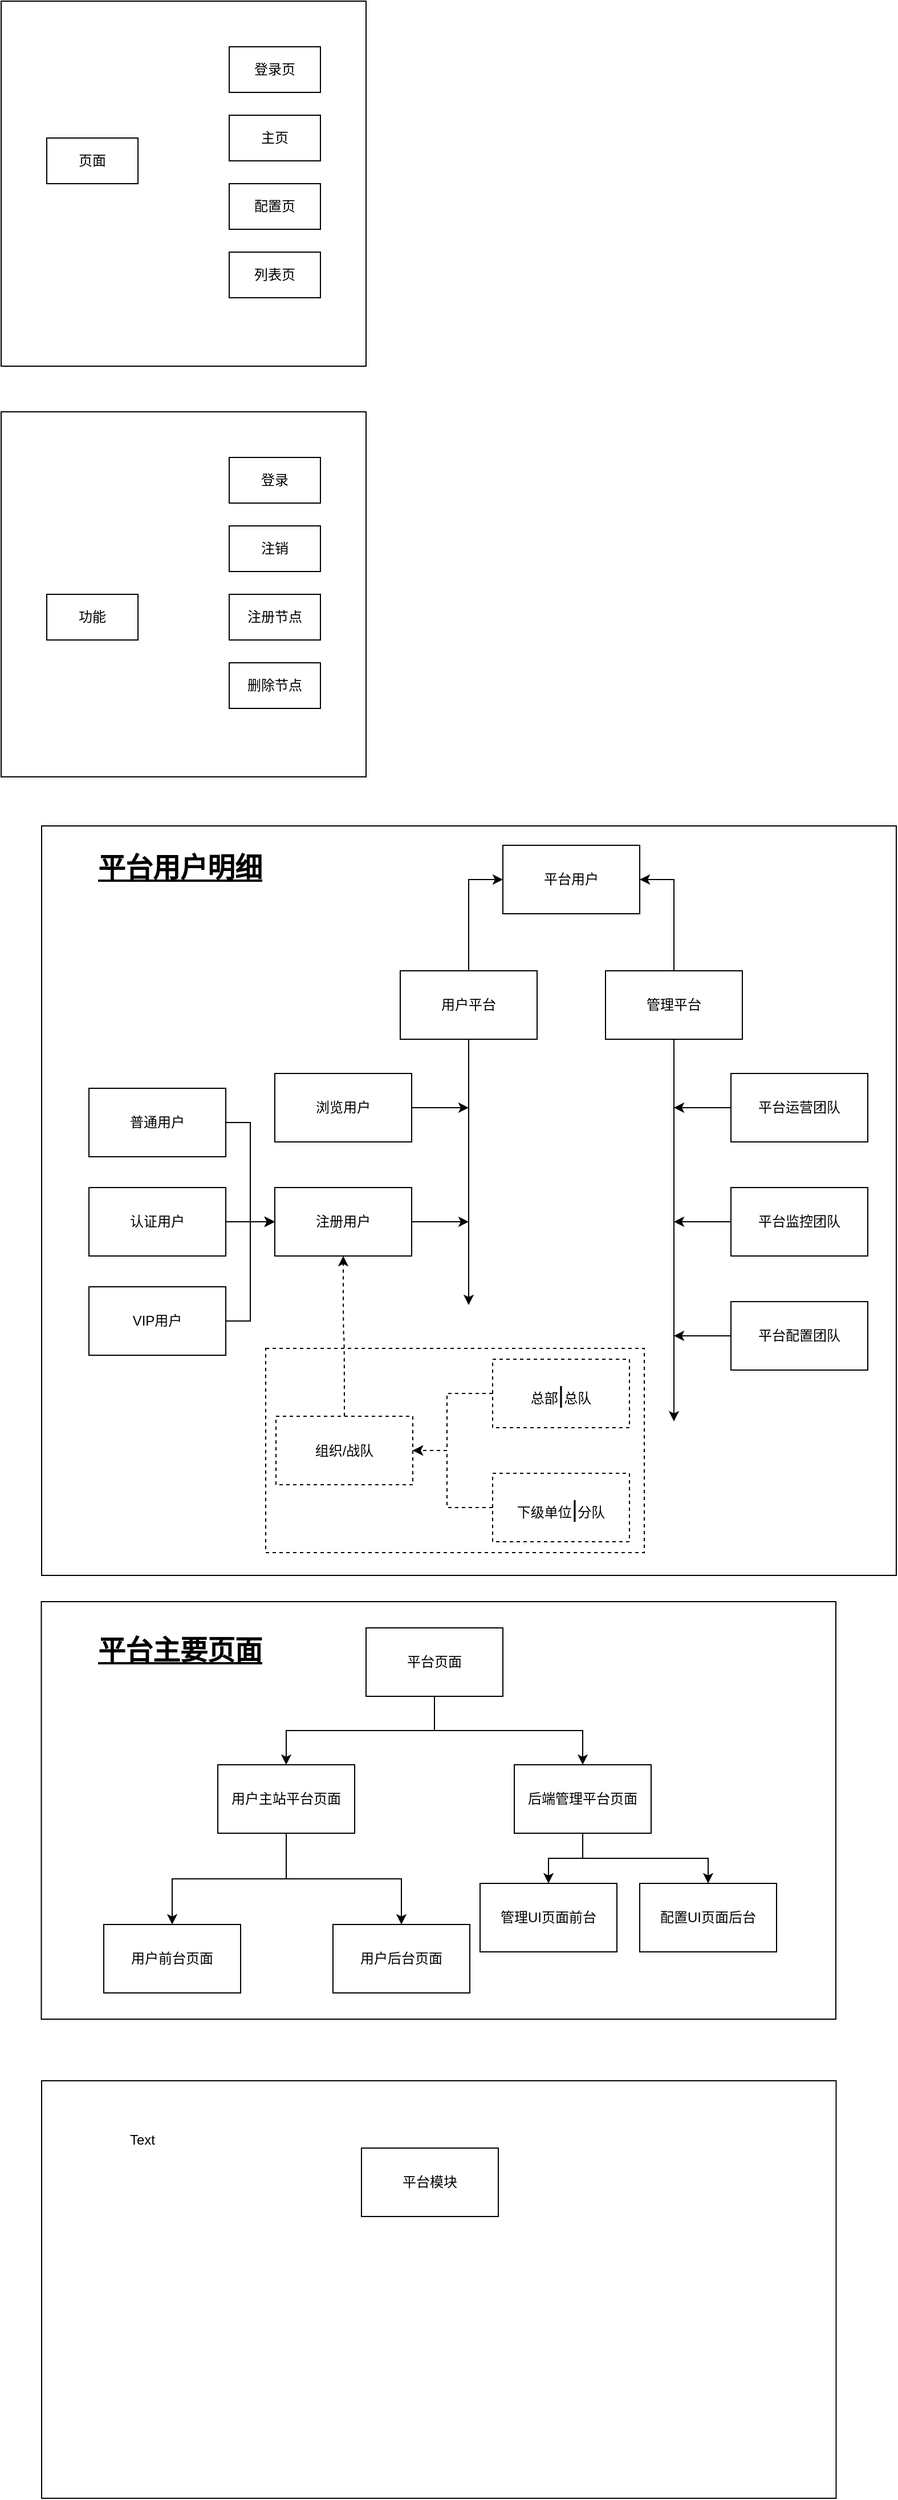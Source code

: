 <mxfile version="20.3.0" type="device"><diagram id="0DQFvvIyCcvc1jp5ZEeW" name="第 1 页"><mxGraphModel dx="1264" dy="633" grid="0" gridSize="10" guides="1" tooltips="1" connect="1" arrows="1" fold="1" page="1" pageScale="1" pageWidth="5500" pageHeight="5500" math="0" shadow="0"><root><mxCell id="0"/><mxCell id="1" parent="0"/><mxCell id="8VWyutqRf-sVDmm4FMnL-65" value="" style="rounded=0;whiteSpace=wrap;html=1;fillColor=none;" parent="1" vertex="1"><mxGeometry x="75.25" y="1483" width="696.75" height="366" as="geometry"/></mxCell><mxCell id="8VWyutqRf-sVDmm4FMnL-53" value="" style="rounded=0;whiteSpace=wrap;html=1;dashed=1;fillColor=none;" parent="1" vertex="1"><mxGeometry x="272" y="1261" width="332" height="179" as="geometry"/></mxCell><mxCell id="8VWyutqRf-sVDmm4FMnL-54" value="" style="rounded=0;whiteSpace=wrap;html=1;fillColor=none;" parent="1" vertex="1"><mxGeometry x="75.5" y="803" width="749.5" height="657" as="geometry"/></mxCell><mxCell id="r_hynLRIS7Jt0g9dWzzB-1" value="登录页" style="rounded=0;whiteSpace=wrap;html=1;" parent="1" vertex="1"><mxGeometry x="240" y="120" width="80" height="40" as="geometry"/></mxCell><mxCell id="r_hynLRIS7Jt0g9dWzzB-3" value="配置页" style="rounded=0;whiteSpace=wrap;html=1;" parent="1" vertex="1"><mxGeometry x="240" y="240" width="80" height="40" as="geometry"/></mxCell><mxCell id="r_hynLRIS7Jt0g9dWzzB-4" value="主页" style="rounded=0;whiteSpace=wrap;html=1;" parent="1" vertex="1"><mxGeometry x="240" y="180" width="80" height="40" as="geometry"/></mxCell><mxCell id="r_hynLRIS7Jt0g9dWzzB-5" value="列表页" style="rounded=0;whiteSpace=wrap;html=1;" parent="1" vertex="1"><mxGeometry x="240" y="300" width="80" height="40" as="geometry"/></mxCell><mxCell id="r_hynLRIS7Jt0g9dWzzB-6" value="页面" style="rounded=0;whiteSpace=wrap;html=1;" parent="1" vertex="1"><mxGeometry x="80" y="200" width="80" height="40" as="geometry"/></mxCell><mxCell id="r_hynLRIS7Jt0g9dWzzB-7" value="功能" style="rounded=0;whiteSpace=wrap;html=1;" parent="1" vertex="1"><mxGeometry x="80" y="600" width="80" height="40" as="geometry"/></mxCell><mxCell id="r_hynLRIS7Jt0g9dWzzB-8" value="" style="rounded=0;whiteSpace=wrap;html=1;fillColor=none;" parent="1" vertex="1"><mxGeometry x="40" y="80" width="320" height="320" as="geometry"/></mxCell><mxCell id="r_hynLRIS7Jt0g9dWzzB-9" value="登录&lt;span style=&quot;color: rgba(0, 0, 0, 0); font-family: monospace; font-size: 0px; text-align: start;&quot;&gt;%3CmxGraphModel%3E%3Croot%3E%3CmxCell%20id%3D%220%22%2F%3E%3CmxCell%20id%3D%221%22%20parent%3D%220%22%2F%3E%3CmxCell%20id%3D%222%22%20value%3D%22%E7%99%BB%E5%BD%95%E9%A1%B5%22%20style%3D%22rounded%3D0%3BwhiteSpace%3Dwrap%3Bhtml%3D1%3B%22%20vertex%3D%221%22%20parent%3D%221%22%3E%3CmxGeometry%20x%3D%22240%22%20y%3D%22120%22%20width%3D%2280%22%20height%3D%2240%22%20as%3D%22geometry%22%2F%3E%3C%2FmxCell%3E%3C%2Froot%3E%3C%2FmxGraphModel%3E&lt;/span&gt;" style="rounded=0;whiteSpace=wrap;html=1;" parent="1" vertex="1"><mxGeometry x="240" y="480" width="80" height="40" as="geometry"/></mxCell><mxCell id="r_hynLRIS7Jt0g9dWzzB-10" value="注销" style="rounded=0;whiteSpace=wrap;html=1;" parent="1" vertex="1"><mxGeometry x="240" y="540" width="80" height="40" as="geometry"/></mxCell><mxCell id="r_hynLRIS7Jt0g9dWzzB-11" value="注册节点" style="rounded=0;whiteSpace=wrap;html=1;" parent="1" vertex="1"><mxGeometry x="240" y="600" width="80" height="40" as="geometry"/></mxCell><mxCell id="r_hynLRIS7Jt0g9dWzzB-12" value="删除节点" style="rounded=0;whiteSpace=wrap;html=1;" parent="1" vertex="1"><mxGeometry x="240" y="660" width="80" height="40" as="geometry"/></mxCell><mxCell id="r_hynLRIS7Jt0g9dWzzB-13" value="" style="rounded=0;whiteSpace=wrap;html=1;fillColor=none;" parent="1" vertex="1"><mxGeometry x="40" y="440" width="320" height="320" as="geometry"/></mxCell><mxCell id="8VWyutqRf-sVDmm4FMnL-1" value="平台用户" style="rounded=0;whiteSpace=wrap;html=1;" parent="1" vertex="1"><mxGeometry x="480" y="820" width="120" height="60" as="geometry"/></mxCell><mxCell id="8VWyutqRf-sVDmm4FMnL-8" style="edgeStyle=orthogonalEdgeStyle;rounded=0;orthogonalLoop=1;jettySize=auto;html=1;" parent="1" source="8VWyutqRf-sVDmm4FMnL-2" edge="1"><mxGeometry relative="1" as="geometry"><mxPoint x="450" y="1223" as="targetPoint"/></mxGeometry></mxCell><mxCell id="8VWyutqRf-sVDmm4FMnL-37" style="edgeStyle=orthogonalEdgeStyle;orthogonalLoop=1;jettySize=auto;html=1;entryX=0;entryY=0.5;entryDx=0;entryDy=0;rounded=0;" parent="1" source="8VWyutqRf-sVDmm4FMnL-2" target="8VWyutqRf-sVDmm4FMnL-1" edge="1"><mxGeometry relative="1" as="geometry"/></mxCell><mxCell id="8VWyutqRf-sVDmm4FMnL-2" value="用户平台" style="rounded=0;whiteSpace=wrap;html=1;" parent="1" vertex="1"><mxGeometry x="390" y="930" width="120" height="60" as="geometry"/></mxCell><mxCell id="8VWyutqRf-sVDmm4FMnL-44" style="edgeStyle=orthogonalEdgeStyle;rounded=0;orthogonalLoop=1;jettySize=auto;html=1;entryX=1;entryY=0.5;entryDx=0;entryDy=0;" parent="1" source="8VWyutqRf-sVDmm4FMnL-3" target="8VWyutqRf-sVDmm4FMnL-1" edge="1"><mxGeometry relative="1" as="geometry"/></mxCell><mxCell id="8VWyutqRf-sVDmm4FMnL-45" style="edgeStyle=orthogonalEdgeStyle;rounded=0;orthogonalLoop=1;jettySize=auto;html=1;" parent="1" source="8VWyutqRf-sVDmm4FMnL-3" edge="1"><mxGeometry relative="1" as="geometry"><mxPoint x="630" y="1325" as="targetPoint"/></mxGeometry></mxCell><mxCell id="8VWyutqRf-sVDmm4FMnL-3" value="管理平台" style="rounded=0;whiteSpace=wrap;html=1;" parent="1" vertex="1"><mxGeometry x="570" y="930" width="120" height="60" as="geometry"/></mxCell><mxCell id="8VWyutqRf-sVDmm4FMnL-26" style="edgeStyle=orthogonalEdgeStyle;rounded=0;orthogonalLoop=1;jettySize=auto;html=1;" parent="1" source="8VWyutqRf-sVDmm4FMnL-4" edge="1"><mxGeometry relative="1" as="geometry"><mxPoint x="450" y="1050" as="targetPoint"/></mxGeometry></mxCell><mxCell id="8VWyutqRf-sVDmm4FMnL-4" value="浏览用户" style="rounded=0;whiteSpace=wrap;html=1;" parent="1" vertex="1"><mxGeometry x="280" y="1020" width="120" height="60" as="geometry"/></mxCell><mxCell id="8VWyutqRf-sVDmm4FMnL-27" style="edgeStyle=orthogonalEdgeStyle;rounded=0;orthogonalLoop=1;jettySize=auto;html=1;" parent="1" source="8VWyutqRf-sVDmm4FMnL-6" edge="1"><mxGeometry relative="1" as="geometry"><mxPoint x="450" y="1150" as="targetPoint"/></mxGeometry></mxCell><mxCell id="8VWyutqRf-sVDmm4FMnL-6" value="注册用户" style="rounded=0;whiteSpace=wrap;html=1;" parent="1" vertex="1"><mxGeometry x="280" y="1120" width="120" height="60" as="geometry"/></mxCell><mxCell id="8VWyutqRf-sVDmm4FMnL-34" style="edgeStyle=orthogonalEdgeStyle;rounded=0;orthogonalLoop=1;jettySize=auto;html=1;entryX=1;entryY=0.5;entryDx=0;entryDy=0;dashed=1;" parent="1" source="8VWyutqRf-sVDmm4FMnL-7" target="8VWyutqRf-sVDmm4FMnL-25" edge="1"><mxGeometry relative="1" as="geometry"><Array as="points"><mxPoint x="431" y="1300.5"/><mxPoint x="431" y="1350.5"/></Array></mxGeometry></mxCell><mxCell id="8VWyutqRf-sVDmm4FMnL-7" value="总部&lt;font style=&quot;font-size: 20px;&quot;&gt;|&lt;/font&gt;总队" style="rounded=0;whiteSpace=wrap;html=1;dashed=1;" parent="1" vertex="1"><mxGeometry x="471" y="1270.5" width="120" height="60" as="geometry"/></mxCell><mxCell id="8VWyutqRf-sVDmm4FMnL-62" style="edgeStyle=orthogonalEdgeStyle;rounded=0;orthogonalLoop=1;jettySize=auto;html=1;exitX=0.5;exitY=1;exitDx=0;exitDy=0;entryX=0.5;entryY=0;entryDx=0;entryDy=0;fontSize=20;" parent="1" source="8VWyutqRf-sVDmm4FMnL-16" target="8VWyutqRf-sVDmm4FMnL-18" edge="1"><mxGeometry relative="1" as="geometry"/></mxCell><mxCell id="8VWyutqRf-sVDmm4FMnL-63" style="edgeStyle=orthogonalEdgeStyle;rounded=0;orthogonalLoop=1;jettySize=auto;html=1;exitX=0.5;exitY=1;exitDx=0;exitDy=0;entryX=0.5;entryY=0;entryDx=0;entryDy=0;fontSize=20;" parent="1" source="8VWyutqRf-sVDmm4FMnL-16" target="8VWyutqRf-sVDmm4FMnL-17" edge="1"><mxGeometry relative="1" as="geometry"/></mxCell><mxCell id="8VWyutqRf-sVDmm4FMnL-16" value="平台页面" style="rounded=0;whiteSpace=wrap;html=1;" parent="1" vertex="1"><mxGeometry x="360" y="1506" width="120" height="60" as="geometry"/></mxCell><mxCell id="8VWyutqRf-sVDmm4FMnL-20" value="" style="edgeStyle=orthogonalEdgeStyle;rounded=0;orthogonalLoop=1;jettySize=auto;html=1;" parent="1" source="8VWyutqRf-sVDmm4FMnL-17" target="8VWyutqRf-sVDmm4FMnL-19" edge="1"><mxGeometry relative="1" as="geometry"/></mxCell><mxCell id="8VWyutqRf-sVDmm4FMnL-22" style="edgeStyle=orthogonalEdgeStyle;rounded=0;orthogonalLoop=1;jettySize=auto;html=1;entryX=0.5;entryY=0;entryDx=0;entryDy=0;" parent="1" source="8VWyutqRf-sVDmm4FMnL-17" target="8VWyutqRf-sVDmm4FMnL-21" edge="1"><mxGeometry relative="1" as="geometry"/></mxCell><mxCell id="8VWyutqRf-sVDmm4FMnL-17" value="用户主站平台页面" style="rounded=0;whiteSpace=wrap;html=1;" parent="1" vertex="1"><mxGeometry x="230" y="1626" width="120" height="60" as="geometry"/></mxCell><mxCell id="8VWyutqRf-sVDmm4FMnL-61" style="edgeStyle=orthogonalEdgeStyle;rounded=0;orthogonalLoop=1;jettySize=auto;html=1;fontSize=20;" parent="1" source="8VWyutqRf-sVDmm4FMnL-18" target="8VWyutqRf-sVDmm4FMnL-59" edge="1"><mxGeometry relative="1" as="geometry"/></mxCell><mxCell id="8VWyutqRf-sVDmm4FMnL-68" style="edgeStyle=orthogonalEdgeStyle;rounded=0;orthogonalLoop=1;jettySize=auto;html=1;exitX=0.5;exitY=1;exitDx=0;exitDy=0;entryX=0.5;entryY=0;entryDx=0;entryDy=0;fontSize=20;" parent="1" source="8VWyutqRf-sVDmm4FMnL-18" target="8VWyutqRf-sVDmm4FMnL-67" edge="1"><mxGeometry relative="1" as="geometry"/></mxCell><mxCell id="8VWyutqRf-sVDmm4FMnL-18" value="后端管理平台页面" style="rounded=0;whiteSpace=wrap;html=1;" parent="1" vertex="1"><mxGeometry x="490" y="1626" width="120" height="60" as="geometry"/></mxCell><mxCell id="8VWyutqRf-sVDmm4FMnL-19" value="用户前台页面" style="rounded=0;whiteSpace=wrap;html=1;" parent="1" vertex="1"><mxGeometry x="130" y="1766" width="120" height="60" as="geometry"/></mxCell><mxCell id="8VWyutqRf-sVDmm4FMnL-21" value="用户后台页面" style="rounded=0;whiteSpace=wrap;html=1;" parent="1" vertex="1"><mxGeometry x="331" y="1766" width="120" height="60" as="geometry"/></mxCell><mxCell id="8VWyutqRf-sVDmm4FMnL-36" style="edgeStyle=orthogonalEdgeStyle;orthogonalLoop=1;jettySize=auto;html=1;exitX=0.5;exitY=0;exitDx=0;exitDy=0;entryX=0.5;entryY=1;entryDx=0;entryDy=0;curved=1;dashed=1;" parent="1" source="8VWyutqRf-sVDmm4FMnL-25" target="8VWyutqRf-sVDmm4FMnL-6" edge="1"><mxGeometry relative="1" as="geometry"/></mxCell><mxCell id="8VWyutqRf-sVDmm4FMnL-25" value="组织/战队" style="rounded=0;whiteSpace=wrap;html=1;dashed=1;" parent="1" vertex="1"><mxGeometry x="281" y="1320.5" width="120" height="60" as="geometry"/></mxCell><mxCell id="8VWyutqRf-sVDmm4FMnL-58" style="edgeStyle=orthogonalEdgeStyle;rounded=0;orthogonalLoop=1;jettySize=auto;html=1;exitX=1;exitY=0.5;exitDx=0;exitDy=0;entryX=0;entryY=0.5;entryDx=0;entryDy=0;fontSize=20;" parent="1" source="8VWyutqRf-sVDmm4FMnL-28" target="8VWyutqRf-sVDmm4FMnL-6" edge="1"><mxGeometry relative="1" as="geometry"/></mxCell><mxCell id="8VWyutqRf-sVDmm4FMnL-28" value="VIP用户" style="rounded=0;whiteSpace=wrap;html=1;" parent="1" vertex="1"><mxGeometry x="117" y="1207" width="120" height="60" as="geometry"/></mxCell><mxCell id="8VWyutqRf-sVDmm4FMnL-30" style="edgeStyle=orthogonalEdgeStyle;rounded=0;orthogonalLoop=1;jettySize=auto;html=1;entryX=0;entryY=0.5;entryDx=0;entryDy=0;" parent="1" source="8VWyutqRf-sVDmm4FMnL-29" target="8VWyutqRf-sVDmm4FMnL-6" edge="1"><mxGeometry relative="1" as="geometry"/></mxCell><mxCell id="8VWyutqRf-sVDmm4FMnL-29" value="普通用户" style="rounded=0;whiteSpace=wrap;html=1;" parent="1" vertex="1"><mxGeometry x="117" y="1033" width="120" height="60" as="geometry"/></mxCell><mxCell id="8VWyutqRf-sVDmm4FMnL-35" style="edgeStyle=orthogonalEdgeStyle;rounded=0;orthogonalLoop=1;jettySize=auto;html=1;entryX=1;entryY=0.5;entryDx=0;entryDy=0;dashed=1;" parent="1" source="8VWyutqRf-sVDmm4FMnL-33" target="8VWyutqRf-sVDmm4FMnL-25" edge="1"><mxGeometry relative="1" as="geometry"><mxPoint x="431" y="1350.5" as="targetPoint"/><Array as="points"><mxPoint x="431" y="1400.5"/><mxPoint x="431" y="1350.5"/></Array></mxGeometry></mxCell><mxCell id="8VWyutqRf-sVDmm4FMnL-33" value="下级单位&lt;font style=&quot;font-size: 20px;&quot;&gt;|&lt;/font&gt;分队" style="rounded=0;whiteSpace=wrap;html=1;dashed=1;" parent="1" vertex="1"><mxGeometry x="471" y="1370.5" width="120" height="60" as="geometry"/></mxCell><mxCell id="8VWyutqRf-sVDmm4FMnL-48" style="edgeStyle=orthogonalEdgeStyle;rounded=0;orthogonalLoop=1;jettySize=auto;html=1;" parent="1" source="8VWyutqRf-sVDmm4FMnL-42" edge="1"><mxGeometry relative="1" as="geometry"><mxPoint x="630" y="1150" as="targetPoint"/></mxGeometry></mxCell><mxCell id="8VWyutqRf-sVDmm4FMnL-42" value="平台监控团队" style="rounded=0;whiteSpace=wrap;html=1;" parent="1" vertex="1"><mxGeometry x="680" y="1120" width="120" height="60" as="geometry"/></mxCell><mxCell id="8VWyutqRf-sVDmm4FMnL-46" style="edgeStyle=orthogonalEdgeStyle;rounded=0;orthogonalLoop=1;jettySize=auto;html=1;" parent="1" source="8VWyutqRf-sVDmm4FMnL-43" edge="1"><mxGeometry relative="1" as="geometry"><mxPoint x="630" y="1050" as="targetPoint"/></mxGeometry></mxCell><mxCell id="8VWyutqRf-sVDmm4FMnL-43" value="平台运营团队" style="rounded=0;whiteSpace=wrap;html=1;" parent="1" vertex="1"><mxGeometry x="680" y="1020" width="120" height="60" as="geometry"/></mxCell><mxCell id="8VWyutqRf-sVDmm4FMnL-50" style="edgeStyle=orthogonalEdgeStyle;rounded=0;orthogonalLoop=1;jettySize=auto;html=1;" parent="1" source="8VWyutqRf-sVDmm4FMnL-49" edge="1"><mxGeometry relative="1" as="geometry"><mxPoint x="630" y="1250" as="targetPoint"/></mxGeometry></mxCell><mxCell id="8VWyutqRf-sVDmm4FMnL-49" value="平台配置团队" style="rounded=0;whiteSpace=wrap;html=1;" parent="1" vertex="1"><mxGeometry x="680" y="1220" width="120" height="60" as="geometry"/></mxCell><mxCell id="8VWyutqRf-sVDmm4FMnL-52" value="&lt;h1&gt;平台用户明细&lt;/h1&gt;" style="text;html=1;strokeColor=none;fillColor=none;spacing=5;spacingTop=-20;whiteSpace=wrap;overflow=hidden;rounded=0;fontStyle=4;verticalAlign=top;spacingBottom=-1;" parent="1" vertex="1"><mxGeometry x="120" y="820" width="190" height="120" as="geometry"/></mxCell><mxCell id="8VWyutqRf-sVDmm4FMnL-57" style="edgeStyle=orthogonalEdgeStyle;rounded=0;orthogonalLoop=1;jettySize=auto;html=1;entryX=0;entryY=0.5;entryDx=0;entryDy=0;fontSize=20;" parent="1" source="8VWyutqRf-sVDmm4FMnL-55" target="8VWyutqRf-sVDmm4FMnL-6" edge="1"><mxGeometry relative="1" as="geometry"/></mxCell><mxCell id="8VWyutqRf-sVDmm4FMnL-55" value="认证用户" style="rounded=0;whiteSpace=wrap;html=1;" parent="1" vertex="1"><mxGeometry x="117" y="1120" width="120" height="60" as="geometry"/></mxCell><mxCell id="8VWyutqRf-sVDmm4FMnL-59" value="管理UI页面前台" style="rounded=0;whiteSpace=wrap;html=1;" parent="1" vertex="1"><mxGeometry x="460" y="1730" width="120" height="60" as="geometry"/></mxCell><mxCell id="8VWyutqRf-sVDmm4FMnL-66" value="&lt;h1&gt;平台主要页面&lt;/h1&gt;" style="text;html=1;strokeColor=none;fillColor=none;spacing=5;spacingTop=-20;whiteSpace=wrap;overflow=hidden;rounded=0;fontStyle=4;verticalAlign=top;spacingBottom=-1;" parent="1" vertex="1"><mxGeometry x="120" y="1506" width="190" height="120" as="geometry"/></mxCell><mxCell id="8VWyutqRf-sVDmm4FMnL-67" value="配置UI页面后台" style="rounded=0;whiteSpace=wrap;html=1;" parent="1" vertex="1"><mxGeometry x="600" y="1730" width="120" height="60" as="geometry"/></mxCell><mxCell id="TGvNDC-5U8pAqfdIaPa_-1" value="平台模块" style="rounded=0;whiteSpace=wrap;html=1;" parent="1" vertex="1"><mxGeometry x="356" y="1962" width="120" height="60" as="geometry"/></mxCell><mxCell id="LhJwVfTSf5qskMMKVz_--1" value="" style="rounded=0;whiteSpace=wrap;html=1;fillColor=none;" parent="1" vertex="1"><mxGeometry x="75.5" y="1903" width="696.75" height="366" as="geometry"/></mxCell><mxCell id="J5Ej2uKHrJ1t5xQrFIty-1" value="Text" style="text;html=1;strokeColor=none;fillColor=none;align=center;verticalAlign=middle;whiteSpace=wrap;rounded=0;" vertex="1" parent="1"><mxGeometry x="134" y="1940" width="60" height="30" as="geometry"/></mxCell></root></mxGraphModel></diagram></mxfile>